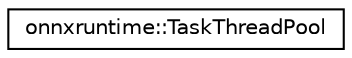 digraph "Graphical Class Hierarchy"
{
  edge [fontname="Helvetica",fontsize="10",labelfontname="Helvetica",labelfontsize="10"];
  node [fontname="Helvetica",fontsize="10",shape=record];
  rankdir="LR";
  Node0 [label="onnxruntime::TaskThreadPool",height=0.2,width=0.4,color="black", fillcolor="white", style="filled",URL="$classonnxruntime_1_1TaskThreadPool.html"];
}
